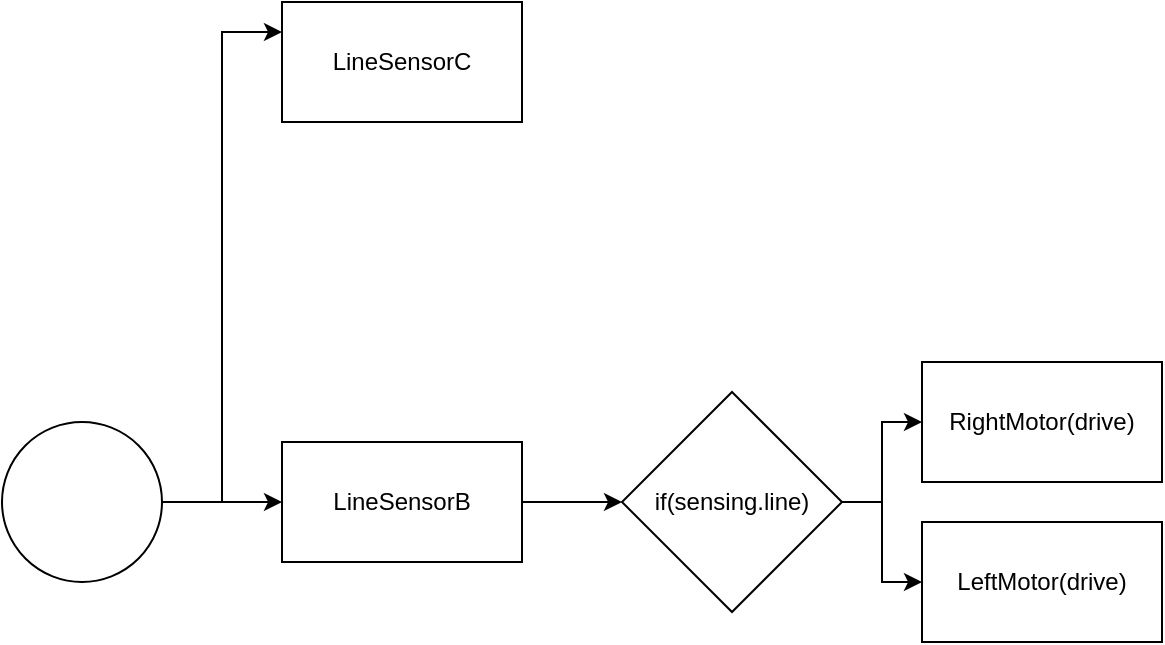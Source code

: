 <mxfile version="20.8.5" type="github">
  <diagram id="WaGIUG3YI4mIRgDy0SML" name="Page-1">
    <mxGraphModel dx="1434" dy="731" grid="1" gridSize="10" guides="1" tooltips="1" connect="1" arrows="1" fold="1" page="1" pageScale="1" pageWidth="850" pageHeight="1100" math="0" shadow="0">
      <root>
        <mxCell id="0" />
        <mxCell id="1" parent="0" />
        <mxCell id="5IvTUc0Q_Xy7pvU0a7Ju-3" value="" style="edgeStyle=orthogonalEdgeStyle;rounded=0;orthogonalLoop=1;jettySize=auto;html=1;" edge="1" parent="1" source="5IvTUc0Q_Xy7pvU0a7Ju-1" target="5IvTUc0Q_Xy7pvU0a7Ju-2">
          <mxGeometry relative="1" as="geometry" />
        </mxCell>
        <mxCell id="5IvTUc0Q_Xy7pvU0a7Ju-13" style="edgeStyle=orthogonalEdgeStyle;rounded=0;orthogonalLoop=1;jettySize=auto;html=1;entryX=0;entryY=0.25;entryDx=0;entryDy=0;" edge="1" parent="1" source="5IvTUc0Q_Xy7pvU0a7Ju-1" target="5IvTUc0Q_Xy7pvU0a7Ju-12">
          <mxGeometry relative="1" as="geometry" />
        </mxCell>
        <mxCell id="5IvTUc0Q_Xy7pvU0a7Ju-1" value="" style="ellipse;whiteSpace=wrap;html=1;aspect=fixed;" vertex="1" parent="1">
          <mxGeometry x="20" y="320" width="80" height="80" as="geometry" />
        </mxCell>
        <mxCell id="5IvTUc0Q_Xy7pvU0a7Ju-5" value="" style="edgeStyle=orthogonalEdgeStyle;rounded=0;orthogonalLoop=1;jettySize=auto;html=1;" edge="1" parent="1" source="5IvTUc0Q_Xy7pvU0a7Ju-2" target="5IvTUc0Q_Xy7pvU0a7Ju-4">
          <mxGeometry relative="1" as="geometry" />
        </mxCell>
        <mxCell id="5IvTUc0Q_Xy7pvU0a7Ju-2" value="LineSensorB" style="whiteSpace=wrap;html=1;" vertex="1" parent="1">
          <mxGeometry x="160" y="330" width="120" height="60" as="geometry" />
        </mxCell>
        <mxCell id="5IvTUc0Q_Xy7pvU0a7Ju-9" value="" style="edgeStyle=orthogonalEdgeStyle;rounded=0;orthogonalLoop=1;jettySize=auto;html=1;" edge="1" parent="1" source="5IvTUc0Q_Xy7pvU0a7Ju-4" target="5IvTUc0Q_Xy7pvU0a7Ju-8">
          <mxGeometry relative="1" as="geometry" />
        </mxCell>
        <mxCell id="5IvTUc0Q_Xy7pvU0a7Ju-11" style="edgeStyle=orthogonalEdgeStyle;rounded=0;orthogonalLoop=1;jettySize=auto;html=1;" edge="1" parent="1" source="5IvTUc0Q_Xy7pvU0a7Ju-4" target="5IvTUc0Q_Xy7pvU0a7Ju-10">
          <mxGeometry relative="1" as="geometry" />
        </mxCell>
        <mxCell id="5IvTUc0Q_Xy7pvU0a7Ju-4" value="if(sensing.line)" style="rhombus;whiteSpace=wrap;html=1;" vertex="1" parent="1">
          <mxGeometry x="330" y="305" width="110" height="110" as="geometry" />
        </mxCell>
        <mxCell id="5IvTUc0Q_Xy7pvU0a7Ju-8" value="RightMotor(drive)" style="whiteSpace=wrap;html=1;" vertex="1" parent="1">
          <mxGeometry x="480" y="290" width="120" height="60" as="geometry" />
        </mxCell>
        <mxCell id="5IvTUc0Q_Xy7pvU0a7Ju-10" value="LeftMotor(drive)" style="whiteSpace=wrap;html=1;" vertex="1" parent="1">
          <mxGeometry x="480" y="370" width="120" height="60" as="geometry" />
        </mxCell>
        <mxCell id="5IvTUc0Q_Xy7pvU0a7Ju-12" value="LineSensorC" style="whiteSpace=wrap;html=1;" vertex="1" parent="1">
          <mxGeometry x="160" y="110" width="120" height="60" as="geometry" />
        </mxCell>
      </root>
    </mxGraphModel>
  </diagram>
</mxfile>
